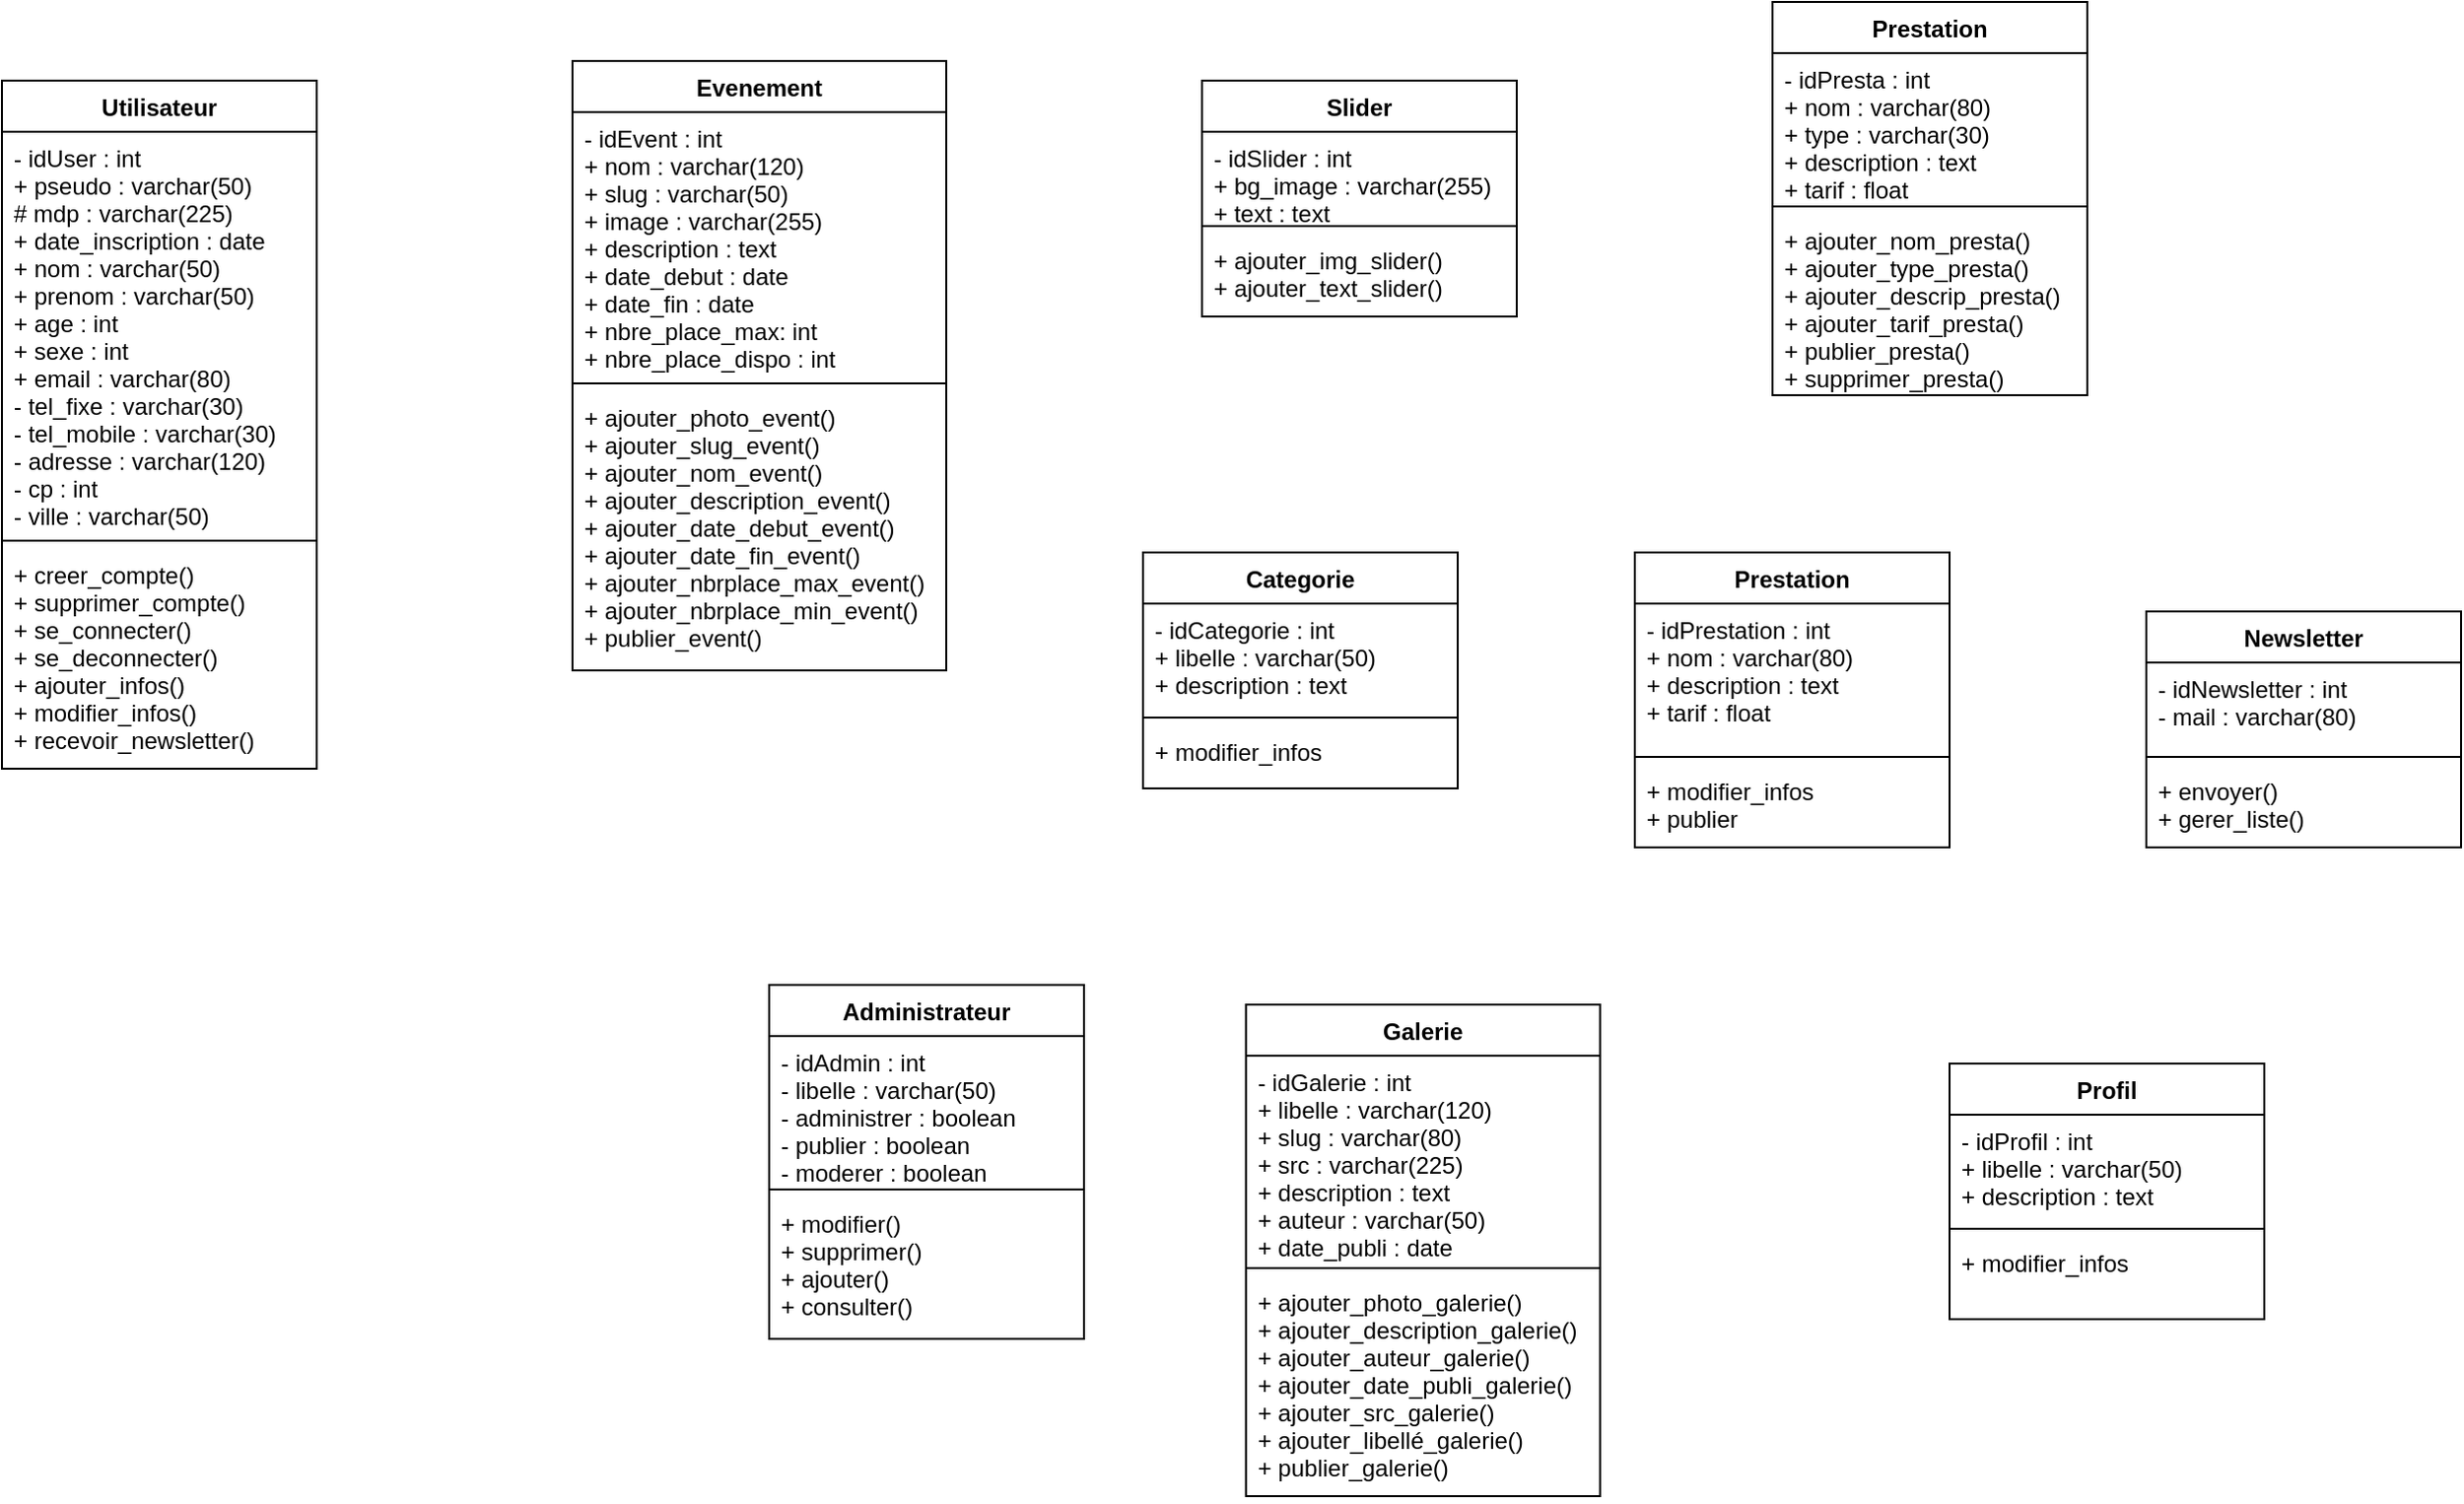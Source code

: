 <mxfile version="12.4.9"><diagram id="C5RBs43oDa-KdzZeNtuy" name="Page-1"><mxGraphModel dx="2274" dy="2476" grid="1" gridSize="10" guides="1" tooltips="1" connect="1" arrows="1" fold="1" page="1" pageScale="1" pageWidth="827" pageHeight="1169" math="0" shadow="0"><root><mxCell id="WIyWlLk6GJQsqaUBKTNV-0"/><mxCell id="WIyWlLk6GJQsqaUBKTNV-1" parent="WIyWlLk6GJQsqaUBKTNV-0"/><mxCell id="V6n8RjFfNcuiEK6RZ2up-0" value="Utilisateur" style="swimlane;fontStyle=1;align=center;verticalAlign=top;childLayout=stackLayout;horizontal=1;startSize=26;horizontalStack=0;resizeParent=1;resizeParentMax=0;resizeLast=0;collapsible=1;marginBottom=0;" parent="WIyWlLk6GJQsqaUBKTNV-1" vertex="1"><mxGeometry x="-310" y="-190" width="160" height="350" as="geometry"/></mxCell><mxCell id="V6n8RjFfNcuiEK6RZ2up-1" value="- idUser : int&#10;+ pseudo : varchar(50)&#10;# mdp : varchar(225)&#10;+ date_inscription : date&#10;+ nom : varchar(50)&#10;+ prenom : varchar(50)&#10;+ age : int&#10;+ sexe : int&#10;+ email : varchar(80)&#10;- tel_fixe : varchar(30)&#10;- tel_mobile : varchar(30)&#10;- adresse : varchar(120)&#10;- cp : int&#10;- ville : varchar(50)" style="text;strokeColor=none;fillColor=none;align=left;verticalAlign=top;spacingLeft=4;spacingRight=4;overflow=hidden;rotatable=0;points=[[0,0.5],[1,0.5]];portConstraint=eastwest;" parent="V6n8RjFfNcuiEK6RZ2up-0" vertex="1"><mxGeometry y="26" width="160" height="204" as="geometry"/></mxCell><mxCell id="V6n8RjFfNcuiEK6RZ2up-2" value="" style="line;strokeWidth=1;fillColor=none;align=left;verticalAlign=middle;spacingTop=-1;spacingLeft=3;spacingRight=3;rotatable=0;labelPosition=right;points=[];portConstraint=eastwest;" parent="V6n8RjFfNcuiEK6RZ2up-0" vertex="1"><mxGeometry y="230" width="160" height="8" as="geometry"/></mxCell><mxCell id="V6n8RjFfNcuiEK6RZ2up-3" value="+ creer_compte()&#10;+ supprimer_compte()&#10;+ se_connecter()&#10;+ se_deconnecter()&#10;+ ajouter_infos()&#10;+ modifier_infos()&#10;+ recevoir_newsletter()&#10;" style="text;strokeColor=none;fillColor=none;align=left;verticalAlign=top;spacingLeft=4;spacingRight=4;overflow=hidden;rotatable=0;points=[[0,0.5],[1,0.5]];portConstraint=eastwest;" parent="V6n8RjFfNcuiEK6RZ2up-0" vertex="1"><mxGeometry y="238" width="160" height="112" as="geometry"/></mxCell><mxCell id="V6n8RjFfNcuiEK6RZ2up-4" value="Administrateur" style="swimlane;fontStyle=1;align=center;verticalAlign=top;childLayout=stackLayout;horizontal=1;startSize=26;horizontalStack=0;resizeParent=1;resizeParentMax=0;resizeLast=0;collapsible=1;marginBottom=0;" parent="WIyWlLk6GJQsqaUBKTNV-1" vertex="1"><mxGeometry x="80" y="270" width="160" height="180" as="geometry"/></mxCell><mxCell id="V6n8RjFfNcuiEK6RZ2up-5" value="- idAdmin : int&#10;- libelle : varchar(50)&#10;- administrer : boolean&#10;- publier : boolean &#10;- moderer : boolean" style="text;strokeColor=none;fillColor=none;align=left;verticalAlign=top;spacingLeft=4;spacingRight=4;overflow=hidden;rotatable=0;points=[[0,0.5],[1,0.5]];portConstraint=eastwest;" parent="V6n8RjFfNcuiEK6RZ2up-4" vertex="1"><mxGeometry y="26" width="160" height="74" as="geometry"/></mxCell><mxCell id="V6n8RjFfNcuiEK6RZ2up-6" value="" style="line;strokeWidth=1;fillColor=none;align=left;verticalAlign=middle;spacingTop=-1;spacingLeft=3;spacingRight=3;rotatable=0;labelPosition=right;points=[];portConstraint=eastwest;" parent="V6n8RjFfNcuiEK6RZ2up-4" vertex="1"><mxGeometry y="100" width="160" height="8" as="geometry"/></mxCell><mxCell id="V6n8RjFfNcuiEK6RZ2up-7" value="+ modifier()&#10;+ supprimer()&#10;+ ajouter()&#10;+ consulter()" style="text;strokeColor=none;fillColor=none;align=left;verticalAlign=top;spacingLeft=4;spacingRight=4;overflow=hidden;rotatable=0;points=[[0,0.5],[1,0.5]];portConstraint=eastwest;" parent="V6n8RjFfNcuiEK6RZ2up-4" vertex="1"><mxGeometry y="108" width="160" height="72" as="geometry"/></mxCell><mxCell id="V6n8RjFfNcuiEK6RZ2up-8" value="Evenement" style="swimlane;fontStyle=1;align=center;verticalAlign=top;childLayout=stackLayout;horizontal=1;startSize=26;horizontalStack=0;resizeParent=1;resizeParentMax=0;resizeLast=0;collapsible=1;marginBottom=0;" parent="WIyWlLk6GJQsqaUBKTNV-1" vertex="1"><mxGeometry x="-20" y="-200" width="190" height="310" as="geometry"/></mxCell><mxCell id="V6n8RjFfNcuiEK6RZ2up-9" value="- idEvent : int&#10;+ nom : varchar(120)&#10;+ slug : varchar(50)&#10;+ image : varchar(255)&#10;+ description : text&#10;+ date_debut : date&#10;+ date_fin : date&#10;+ nbre_place_max: int&#10;+ nbre_place_dispo : int" style="text;strokeColor=none;fillColor=none;align=left;verticalAlign=top;spacingLeft=4;spacingRight=4;overflow=hidden;rotatable=0;points=[[0,0.5],[1,0.5]];portConstraint=eastwest;" parent="V6n8RjFfNcuiEK6RZ2up-8" vertex="1"><mxGeometry y="26" width="190" height="134" as="geometry"/></mxCell><mxCell id="V6n8RjFfNcuiEK6RZ2up-10" value="" style="line;strokeWidth=1;fillColor=none;align=left;verticalAlign=middle;spacingTop=-1;spacingLeft=3;spacingRight=3;rotatable=0;labelPosition=right;points=[];portConstraint=eastwest;" parent="V6n8RjFfNcuiEK6RZ2up-8" vertex="1"><mxGeometry y="160" width="190" height="8" as="geometry"/></mxCell><mxCell id="V6n8RjFfNcuiEK6RZ2up-11" value="+ ajouter_photo_event()&#10;+ ajouter_slug_event()&#10;+ ajouter_nom_event()&#10;+ ajouter_description_event()&#10;+ ajouter_date_debut_event()&#10;+ ajouter_date_fin_event()&#10;+ ajouter_nbrplace_max_event()&#10;+ ajouter_nbrplace_min_event()&#10;+ publier_event()" style="text;strokeColor=none;fillColor=none;align=left;verticalAlign=top;spacingLeft=4;spacingRight=4;overflow=hidden;rotatable=0;points=[[0,0.5],[1,0.5]];portConstraint=eastwest;" parent="V6n8RjFfNcuiEK6RZ2up-8" vertex="1"><mxGeometry y="168" width="190" height="142" as="geometry"/></mxCell><mxCell id="V6n8RjFfNcuiEK6RZ2up-12" value="Galerie" style="swimlane;fontStyle=1;align=center;verticalAlign=top;childLayout=stackLayout;horizontal=1;startSize=26;horizontalStack=0;resizeParent=1;resizeParentMax=0;resizeLast=0;collapsible=1;marginBottom=0;" parent="WIyWlLk6GJQsqaUBKTNV-1" vertex="1"><mxGeometry x="322.35" y="280" width="180" height="250" as="geometry"/></mxCell><mxCell id="V6n8RjFfNcuiEK6RZ2up-13" value="- idGalerie : int&#10;+ libelle : varchar(120)&#10;+ slug : varchar(80)&#10;+ src : varchar(225)&#10;+ description : text&#10;+ auteur : varchar(50)&#10;+ date_publi : date" style="text;strokeColor=none;fillColor=none;align=left;verticalAlign=top;spacingLeft=4;spacingRight=4;overflow=hidden;rotatable=0;points=[[0,0.5],[1,0.5]];portConstraint=eastwest;" parent="V6n8RjFfNcuiEK6RZ2up-12" vertex="1"><mxGeometry y="26" width="180" height="104" as="geometry"/></mxCell><mxCell id="V6n8RjFfNcuiEK6RZ2up-14" value="" style="line;strokeWidth=1;fillColor=none;align=left;verticalAlign=middle;spacingTop=-1;spacingLeft=3;spacingRight=3;rotatable=0;labelPosition=right;points=[];portConstraint=eastwest;" parent="V6n8RjFfNcuiEK6RZ2up-12" vertex="1"><mxGeometry y="130" width="180" height="8" as="geometry"/></mxCell><mxCell id="V6n8RjFfNcuiEK6RZ2up-15" value="+ ajouter_photo_galerie()&#10;+ ajouter_description_galerie()&#10;+ ajouter_auteur_galerie()&#10;+ ajouter_date_publi_galerie()&#10;+ ajouter_src_galerie()&#10;+ ajouter_libellé_galerie()&#10;+ publier_galerie()" style="text;strokeColor=none;fillColor=none;align=left;verticalAlign=top;spacingLeft=4;spacingRight=4;overflow=hidden;rotatable=0;points=[[0,0.5],[1,0.5]];portConstraint=eastwest;" parent="V6n8RjFfNcuiEK6RZ2up-12" vertex="1"><mxGeometry y="138" width="180" height="112" as="geometry"/></mxCell><mxCell id="V6n8RjFfNcuiEK6RZ2up-16" value="Newsletter" style="swimlane;fontStyle=1;align=center;verticalAlign=top;childLayout=stackLayout;horizontal=1;startSize=26;horizontalStack=0;resizeParent=1;resizeParentMax=0;resizeLast=0;collapsible=1;marginBottom=0;" parent="WIyWlLk6GJQsqaUBKTNV-1" vertex="1"><mxGeometry x="780" y="80" width="160" height="120" as="geometry"><mxRectangle x="80" y="490" width="90" height="26" as="alternateBounds"/></mxGeometry></mxCell><mxCell id="V6n8RjFfNcuiEK6RZ2up-17" value="- idNewsletter : int&#10;- mail : varchar(80)" style="text;strokeColor=none;fillColor=none;align=left;verticalAlign=top;spacingLeft=4;spacingRight=4;overflow=hidden;rotatable=0;points=[[0,0.5],[1,0.5]];portConstraint=eastwest;" parent="V6n8RjFfNcuiEK6RZ2up-16" vertex="1"><mxGeometry y="26" width="160" height="44" as="geometry"/></mxCell><mxCell id="V6n8RjFfNcuiEK6RZ2up-18" value="" style="line;strokeWidth=1;fillColor=none;align=left;verticalAlign=middle;spacingTop=-1;spacingLeft=3;spacingRight=3;rotatable=0;labelPosition=right;points=[];portConstraint=eastwest;" parent="V6n8RjFfNcuiEK6RZ2up-16" vertex="1"><mxGeometry y="70" width="160" height="8" as="geometry"/></mxCell><mxCell id="V6n8RjFfNcuiEK6RZ2up-19" value="+ envoyer()&#10;+ gerer_liste()" style="text;strokeColor=none;fillColor=none;align=left;verticalAlign=top;spacingLeft=4;spacingRight=4;overflow=hidden;rotatable=0;points=[[0,0.5],[1,0.5]];portConstraint=eastwest;" parent="V6n8RjFfNcuiEK6RZ2up-16" vertex="1"><mxGeometry y="78" width="160" height="42" as="geometry"/></mxCell><mxCell id="V6n8RjFfNcuiEK6RZ2up-20" value="Prestation" style="swimlane;fontStyle=1;align=center;verticalAlign=top;childLayout=stackLayout;horizontal=1;startSize=26;horizontalStack=0;resizeParent=1;resizeParentMax=0;resizeLast=0;collapsible=1;marginBottom=0;" parent="WIyWlLk6GJQsqaUBKTNV-1" vertex="1"><mxGeometry x="590" y="-230" width="160" height="200" as="geometry"/></mxCell><mxCell id="V6n8RjFfNcuiEK6RZ2up-21" value="- idPresta : int &#10;+ nom : varchar(80)&#10;+ type : varchar(30)&#10;+ description : text&#10;+ tarif : float" style="text;strokeColor=none;fillColor=none;align=left;verticalAlign=top;spacingLeft=4;spacingRight=4;overflow=hidden;rotatable=0;points=[[0,0.5],[1,0.5]];portConstraint=eastwest;" parent="V6n8RjFfNcuiEK6RZ2up-20" vertex="1"><mxGeometry y="26" width="160" height="74" as="geometry"/></mxCell><mxCell id="V6n8RjFfNcuiEK6RZ2up-22" value="" style="line;strokeWidth=1;fillColor=none;align=left;verticalAlign=middle;spacingTop=-1;spacingLeft=3;spacingRight=3;rotatable=0;labelPosition=right;points=[];portConstraint=eastwest;" parent="V6n8RjFfNcuiEK6RZ2up-20" vertex="1"><mxGeometry y="100" width="160" height="8" as="geometry"/></mxCell><mxCell id="V6n8RjFfNcuiEK6RZ2up-23" value="+ ajouter_nom_presta()&#10;+ ajouter_type_presta()&#10;+ ajouter_descrip_presta()&#10;+ ajouter_tarif_presta()&#10;+ publier_presta()&#10;+ supprimer_presta()" style="text;strokeColor=none;fillColor=none;align=left;verticalAlign=top;spacingLeft=4;spacingRight=4;overflow=hidden;rotatable=0;points=[[0,0.5],[1,0.5]];portConstraint=eastwest;" parent="V6n8RjFfNcuiEK6RZ2up-20" vertex="1"><mxGeometry y="108" width="160" height="92" as="geometry"/></mxCell><mxCell id="V6n8RjFfNcuiEK6RZ2up-25" value="Slider" style="swimlane;fontStyle=1;align=center;verticalAlign=top;childLayout=stackLayout;horizontal=1;startSize=26;horizontalStack=0;resizeParent=1;resizeParentMax=0;resizeLast=0;collapsible=1;marginBottom=0;" parent="WIyWlLk6GJQsqaUBKTNV-1" vertex="1"><mxGeometry x="300" y="-190" width="160" height="120" as="geometry"/></mxCell><mxCell id="V6n8RjFfNcuiEK6RZ2up-26" value="- idSlider : int&#10;+ bg_image : varchar(255)&#10;+ text : text" style="text;strokeColor=none;fillColor=none;align=left;verticalAlign=top;spacingLeft=4;spacingRight=4;overflow=hidden;rotatable=0;points=[[0,0.5],[1,0.5]];portConstraint=eastwest;" parent="V6n8RjFfNcuiEK6RZ2up-25" vertex="1"><mxGeometry y="26" width="160" height="44" as="geometry"/></mxCell><mxCell id="V6n8RjFfNcuiEK6RZ2up-27" value="" style="line;strokeWidth=1;fillColor=none;align=left;verticalAlign=middle;spacingTop=-1;spacingLeft=3;spacingRight=3;rotatable=0;labelPosition=right;points=[];portConstraint=eastwest;" parent="V6n8RjFfNcuiEK6RZ2up-25" vertex="1"><mxGeometry y="70" width="160" height="8" as="geometry"/></mxCell><mxCell id="V6n8RjFfNcuiEK6RZ2up-28" value="+ ajouter_img_slider()&#10;+ ajouter_text_slider()&#10;" style="text;strokeColor=none;fillColor=none;align=left;verticalAlign=top;spacingLeft=4;spacingRight=4;overflow=hidden;rotatable=0;points=[[0,0.5],[1,0.5]];portConstraint=eastwest;" parent="V6n8RjFfNcuiEK6RZ2up-25" vertex="1"><mxGeometry y="78" width="160" height="42" as="geometry"/></mxCell><mxCell id="P0t3AS-RU11CTY9_rlX6-0" value="Categorie" style="swimlane;fontStyle=1;align=center;verticalAlign=top;childLayout=stackLayout;horizontal=1;startSize=26;horizontalStack=0;resizeParent=1;resizeParentMax=0;resizeLast=0;collapsible=1;marginBottom=0;" vertex="1" parent="WIyWlLk6GJQsqaUBKTNV-1"><mxGeometry x="270" y="50" width="160" height="120" as="geometry"><mxRectangle x="80" y="490" width="90" height="26" as="alternateBounds"/></mxGeometry></mxCell><mxCell id="P0t3AS-RU11CTY9_rlX6-1" value="- idCategorie : int&#10;+ libelle : varchar(50)&#10;+ description : text " style="text;strokeColor=none;fillColor=none;align=left;verticalAlign=top;spacingLeft=4;spacingRight=4;overflow=hidden;rotatable=0;points=[[0,0.5],[1,0.5]];portConstraint=eastwest;" vertex="1" parent="P0t3AS-RU11CTY9_rlX6-0"><mxGeometry y="26" width="160" height="54" as="geometry"/></mxCell><mxCell id="P0t3AS-RU11CTY9_rlX6-2" value="" style="line;strokeWidth=1;fillColor=none;align=left;verticalAlign=middle;spacingTop=-1;spacingLeft=3;spacingRight=3;rotatable=0;labelPosition=right;points=[];portConstraint=eastwest;" vertex="1" parent="P0t3AS-RU11CTY9_rlX6-0"><mxGeometry y="80" width="160" height="8" as="geometry"/></mxCell><mxCell id="P0t3AS-RU11CTY9_rlX6-3" value="+ modifier_infos" style="text;strokeColor=none;fillColor=none;align=left;verticalAlign=top;spacingLeft=4;spacingRight=4;overflow=hidden;rotatable=0;points=[[0,0.5],[1,0.5]];portConstraint=eastwest;" vertex="1" parent="P0t3AS-RU11CTY9_rlX6-0"><mxGeometry y="88" width="160" height="32" as="geometry"/></mxCell><mxCell id="P0t3AS-RU11CTY9_rlX6-4" value="Prestation" style="swimlane;fontStyle=1;align=center;verticalAlign=top;childLayout=stackLayout;horizontal=1;startSize=26;horizontalStack=0;resizeParent=1;resizeParentMax=0;resizeLast=0;collapsible=1;marginBottom=0;" vertex="1" parent="WIyWlLk6GJQsqaUBKTNV-1"><mxGeometry x="520" y="50" width="160" height="150" as="geometry"><mxRectangle x="80" y="490" width="90" height="26" as="alternateBounds"/></mxGeometry></mxCell><mxCell id="P0t3AS-RU11CTY9_rlX6-5" value="- idPrestation : int&#10;+ nom : varchar(80)&#10;+ description : text&#10;+ tarif : float&#10;" style="text;strokeColor=none;fillColor=none;align=left;verticalAlign=top;spacingLeft=4;spacingRight=4;overflow=hidden;rotatable=0;points=[[0,0.5],[1,0.5]];portConstraint=eastwest;" vertex="1" parent="P0t3AS-RU11CTY9_rlX6-4"><mxGeometry y="26" width="160" height="74" as="geometry"/></mxCell><mxCell id="P0t3AS-RU11CTY9_rlX6-6" value="" style="line;strokeWidth=1;fillColor=none;align=left;verticalAlign=middle;spacingTop=-1;spacingLeft=3;spacingRight=3;rotatable=0;labelPosition=right;points=[];portConstraint=eastwest;" vertex="1" parent="P0t3AS-RU11CTY9_rlX6-4"><mxGeometry y="100" width="160" height="8" as="geometry"/></mxCell><mxCell id="P0t3AS-RU11CTY9_rlX6-7" value="+ modifier_infos&#10;+ publier" style="text;strokeColor=none;fillColor=none;align=left;verticalAlign=top;spacingLeft=4;spacingRight=4;overflow=hidden;rotatable=0;points=[[0,0.5],[1,0.5]];portConstraint=eastwest;" vertex="1" parent="P0t3AS-RU11CTY9_rlX6-4"><mxGeometry y="108" width="160" height="42" as="geometry"/></mxCell><mxCell id="P0t3AS-RU11CTY9_rlX6-8" value="Profil" style="swimlane;fontStyle=1;align=center;verticalAlign=top;childLayout=stackLayout;horizontal=1;startSize=26;horizontalStack=0;resizeParent=1;resizeParentMax=0;resizeLast=0;collapsible=1;marginBottom=0;" vertex="1" parent="WIyWlLk6GJQsqaUBKTNV-1"><mxGeometry x="680" y="310" width="160" height="130" as="geometry"><mxRectangle x="80" y="490" width="90" height="26" as="alternateBounds"/></mxGeometry></mxCell><mxCell id="P0t3AS-RU11CTY9_rlX6-9" value="- idProfil : int&#10;+ libelle : varchar(50)&#10;+ description : text&#10;" style="text;strokeColor=none;fillColor=none;align=left;verticalAlign=top;spacingLeft=4;spacingRight=4;overflow=hidden;rotatable=0;points=[[0,0.5],[1,0.5]];portConstraint=eastwest;" vertex="1" parent="P0t3AS-RU11CTY9_rlX6-8"><mxGeometry y="26" width="160" height="54" as="geometry"/></mxCell><mxCell id="P0t3AS-RU11CTY9_rlX6-10" value="" style="line;strokeWidth=1;fillColor=none;align=left;verticalAlign=middle;spacingTop=-1;spacingLeft=3;spacingRight=3;rotatable=0;labelPosition=right;points=[];portConstraint=eastwest;" vertex="1" parent="P0t3AS-RU11CTY9_rlX6-8"><mxGeometry y="80" width="160" height="8" as="geometry"/></mxCell><mxCell id="P0t3AS-RU11CTY9_rlX6-11" value="+ modifier_infos" style="text;strokeColor=none;fillColor=none;align=left;verticalAlign=top;spacingLeft=4;spacingRight=4;overflow=hidden;rotatable=0;points=[[0,0.5],[1,0.5]];portConstraint=eastwest;" vertex="1" parent="P0t3AS-RU11CTY9_rlX6-8"><mxGeometry y="88" width="160" height="42" as="geometry"/></mxCell></root></mxGraphModel></diagram></mxfile>